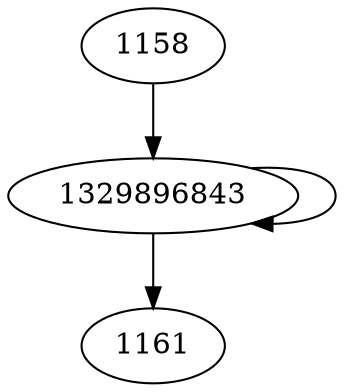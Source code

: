 digraph  {
1161;
1329896843;
1158;
1329896843 -> 1161;
1329896843 -> 1329896843;
1158 -> 1329896843;
}
